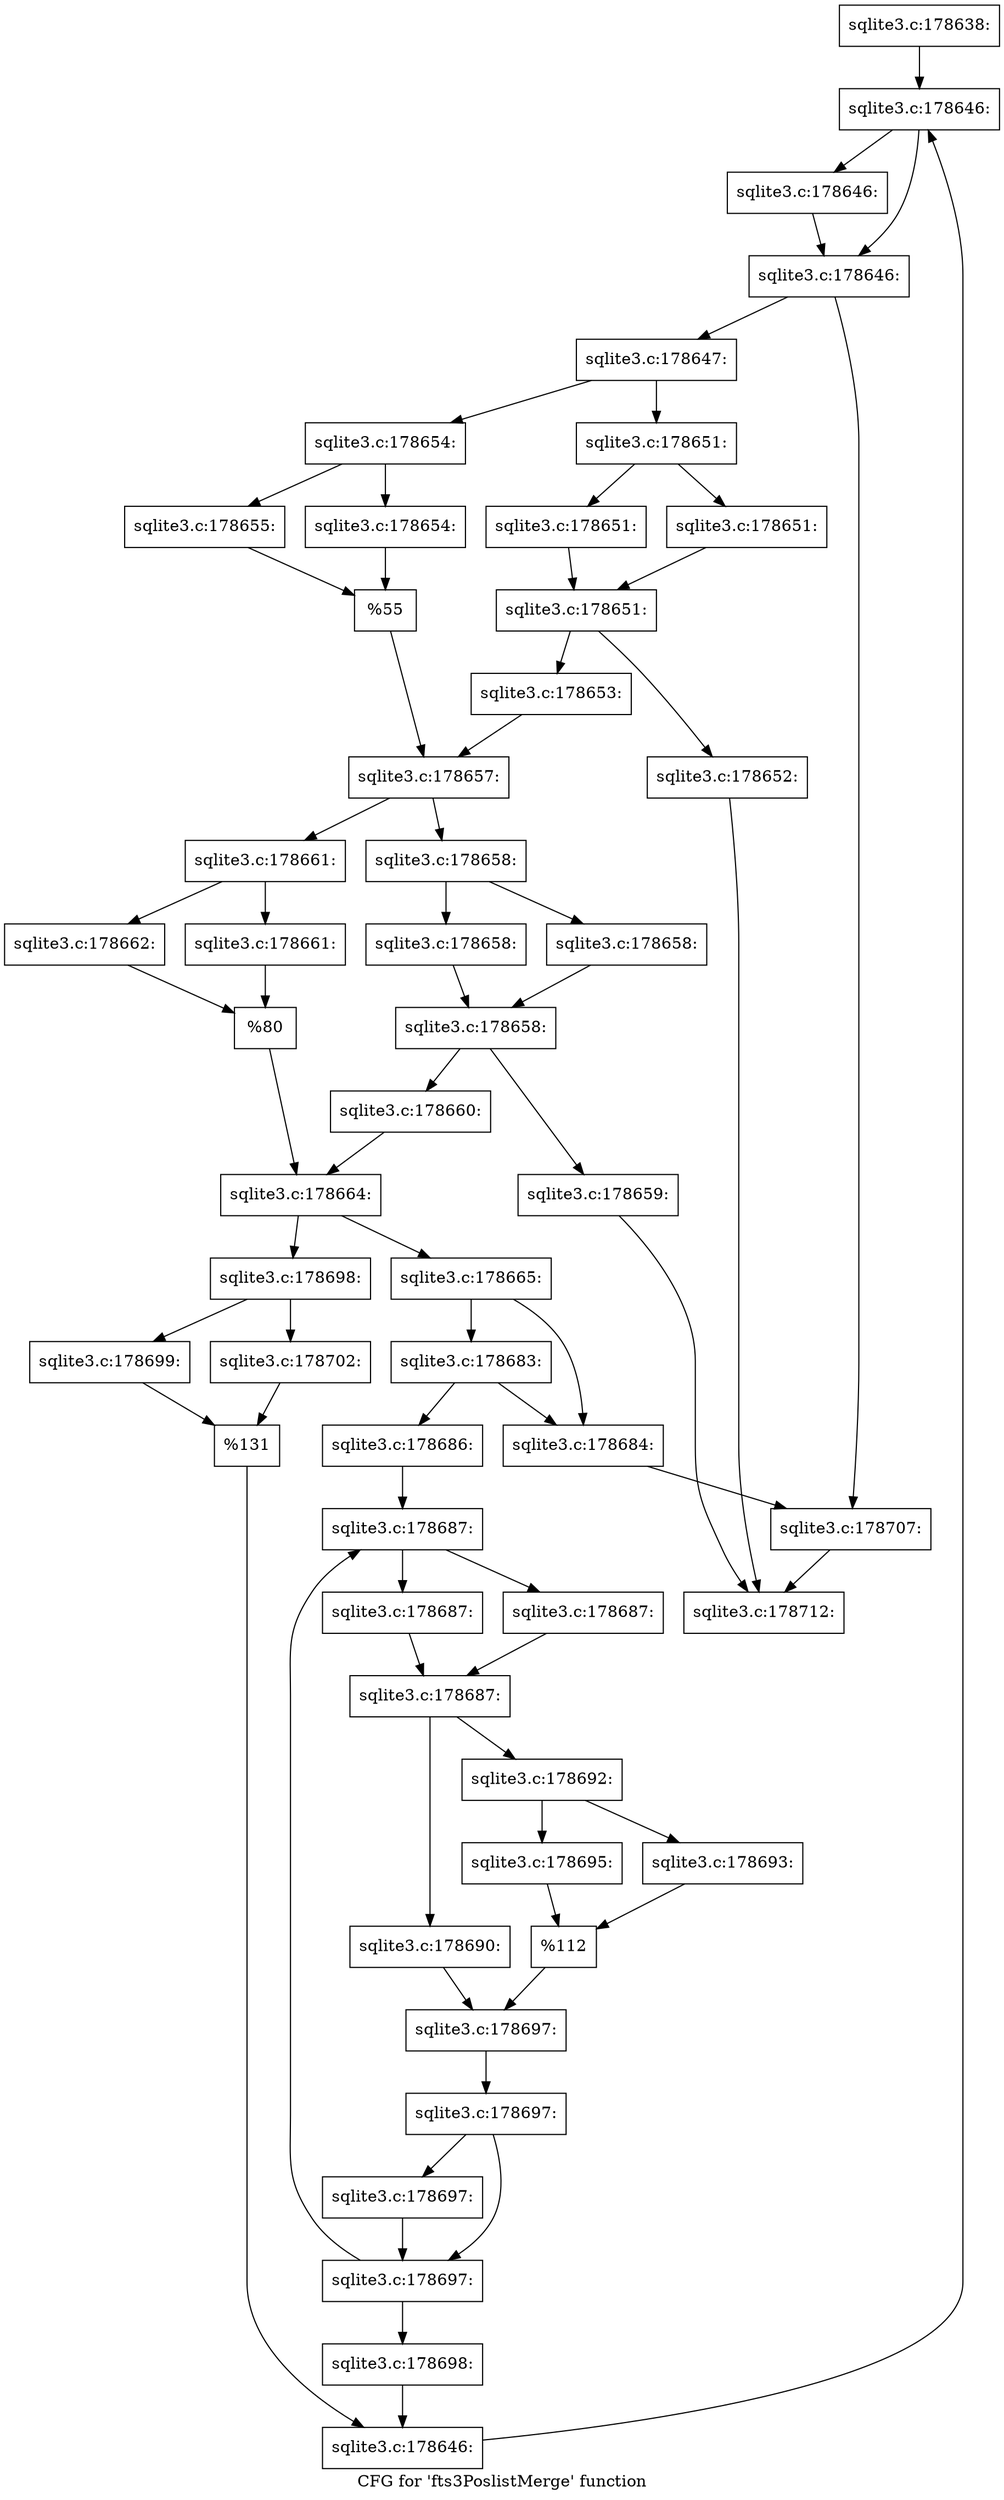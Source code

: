 digraph "CFG for 'fts3PoslistMerge' function" {
	label="CFG for 'fts3PoslistMerge' function";

	Node0x55c0faf03620 [shape=record,label="{sqlite3.c:178638:}"];
	Node0x55c0faf03620 -> Node0x55c0faf07da0;
	Node0x55c0faf07da0 [shape=record,label="{sqlite3.c:178646:}"];
	Node0x55c0faf07da0 -> Node0x55c0faf07f80;
	Node0x55c0faf07da0 -> Node0x55c0faf07fd0;
	Node0x55c0faf07fd0 [shape=record,label="{sqlite3.c:178646:}"];
	Node0x55c0faf07fd0 -> Node0x55c0faf07f80;
	Node0x55c0faf07f80 [shape=record,label="{sqlite3.c:178646:}"];
	Node0x55c0faf07f80 -> Node0x55c0faf086e0;
	Node0x55c0faf07f80 -> Node0x55c0faf07f00;
	Node0x55c0faf086e0 [shape=record,label="{sqlite3.c:178647:}"];
	Node0x55c0faf086e0 -> Node0x55c0faf08e60;
	Node0x55c0faf086e0 -> Node0x55c0faf08f00;
	Node0x55c0faf08e60 [shape=record,label="{sqlite3.c:178651:}"];
	Node0x55c0faf08e60 -> Node0x55c0faf093b0;
	Node0x55c0faf08e60 -> Node0x55c0faf09400;
	Node0x55c0faf093b0 [shape=record,label="{sqlite3.c:178651:}"];
	Node0x55c0faf093b0 -> Node0x55c0faf09450;
	Node0x55c0faf09400 [shape=record,label="{sqlite3.c:178651:}"];
	Node0x55c0faf09400 -> Node0x55c0faf09450;
	Node0x55c0faf09450 [shape=record,label="{sqlite3.c:178651:}"];
	Node0x55c0faf09450 -> Node0x55c0faf09e70;
	Node0x55c0faf09450 -> Node0x55c0faf09ec0;
	Node0x55c0faf09e70 [shape=record,label="{sqlite3.c:178652:}"];
	Node0x55c0faf09e70 -> Node0x55c0faf037a0;
	Node0x55c0faf09ec0 [shape=record,label="{sqlite3.c:178653:}"];
	Node0x55c0faf09ec0 -> Node0x55c0faf08eb0;
	Node0x55c0faf08f00 [shape=record,label="{sqlite3.c:178654:}"];
	Node0x55c0faf08f00 -> Node0x55c0faf0a450;
	Node0x55c0faf08f00 -> Node0x55c0faf0a4f0;
	Node0x55c0faf0a450 [shape=record,label="{sqlite3.c:178654:}"];
	Node0x55c0faf0a450 -> Node0x55c0faf0a4a0;
	Node0x55c0faf0a4f0 [shape=record,label="{sqlite3.c:178655:}"];
	Node0x55c0faf0a4f0 -> Node0x55c0faf0a4a0;
	Node0x55c0faf0a4a0 [shape=record,label="{%55}"];
	Node0x55c0faf0a4a0 -> Node0x55c0faf08eb0;
	Node0x55c0faf08eb0 [shape=record,label="{sqlite3.c:178657:}"];
	Node0x55c0faf08eb0 -> Node0x55c0faf0ad20;
	Node0x55c0faf08eb0 -> Node0x55c0faf0adc0;
	Node0x55c0faf0ad20 [shape=record,label="{sqlite3.c:178658:}"];
	Node0x55c0faf0ad20 -> Node0x55c0faf0b270;
	Node0x55c0faf0ad20 -> Node0x55c0faf0b2c0;
	Node0x55c0faf0b270 [shape=record,label="{sqlite3.c:178658:}"];
	Node0x55c0faf0b270 -> Node0x55c0faf0b310;
	Node0x55c0faf0b2c0 [shape=record,label="{sqlite3.c:178658:}"];
	Node0x55c0faf0b2c0 -> Node0x55c0faf0b310;
	Node0x55c0faf0b310 [shape=record,label="{sqlite3.c:178658:}"];
	Node0x55c0faf0b310 -> Node0x55c0faf0bd30;
	Node0x55c0faf0b310 -> Node0x55c0faf0bd80;
	Node0x55c0faf0bd30 [shape=record,label="{sqlite3.c:178659:}"];
	Node0x55c0faf0bd30 -> Node0x55c0faf037a0;
	Node0x55c0faf0bd80 [shape=record,label="{sqlite3.c:178660:}"];
	Node0x55c0faf0bd80 -> Node0x55c0faf0ad70;
	Node0x55c0faf0adc0 [shape=record,label="{sqlite3.c:178661:}"];
	Node0x55c0faf0adc0 -> Node0x55c0faf0c310;
	Node0x55c0faf0adc0 -> Node0x55c0faf0c3b0;
	Node0x55c0faf0c310 [shape=record,label="{sqlite3.c:178661:}"];
	Node0x55c0faf0c310 -> Node0x55c0faf0c360;
	Node0x55c0faf0c3b0 [shape=record,label="{sqlite3.c:178662:}"];
	Node0x55c0faf0c3b0 -> Node0x55c0faf0c360;
	Node0x55c0faf0c360 [shape=record,label="{%80}"];
	Node0x55c0faf0c360 -> Node0x55c0faf0ad70;
	Node0x55c0faf0ad70 [shape=record,label="{sqlite3.c:178664:}"];
	Node0x55c0faf0ad70 -> Node0x55c0faf0cbe0;
	Node0x55c0faf0ad70 -> Node0x55c0faf0cc80;
	Node0x55c0faf0cbe0 [shape=record,label="{sqlite3.c:178665:}"];
	Node0x55c0faf0cbe0 -> Node0x55c0f6b18f00;
	Node0x55c0faf0cbe0 -> Node0x55c0faf0e540;
	Node0x55c0faf0e540 [shape=record,label="{sqlite3.c:178683:}"];
	Node0x55c0faf0e540 -> Node0x55c0f6b18f00;
	Node0x55c0faf0e540 -> Node0x55c0f6b7b480;
	Node0x55c0f6b18f00 [shape=record,label="{sqlite3.c:178684:}"];
	Node0x55c0f6b18f00 -> Node0x55c0faf07f00;
	Node0x55c0f6b7b480 [shape=record,label="{sqlite3.c:178686:}"];
	Node0x55c0f6b7b480 -> Node0x55c0faf0f930;
	Node0x55c0faf0f930 [shape=record,label="{sqlite3.c:178687:}"];
	Node0x55c0faf0f930 -> Node0x55c0f6b7b340;
	Node0x55c0faf0f930 -> Node0x55c0faf0fef0;
	Node0x55c0f6b7b340 [shape=record,label="{sqlite3.c:178687:}"];
	Node0x55c0f6b7b340 -> Node0x55c0faf0ff40;
	Node0x55c0faf0fef0 [shape=record,label="{sqlite3.c:178687:}"];
	Node0x55c0faf0fef0 -> Node0x55c0faf0ff40;
	Node0x55c0faf0ff40 [shape=record,label="{sqlite3.c:178687:}"];
	Node0x55c0faf0ff40 -> Node0x55c0faf10510;
	Node0x55c0faf0ff40 -> Node0x55c0faf105b0;
	Node0x55c0faf10510 [shape=record,label="{sqlite3.c:178690:}"];
	Node0x55c0faf10510 -> Node0x55c0faf10560;
	Node0x55c0faf105b0 [shape=record,label="{sqlite3.c:178692:}"];
	Node0x55c0faf105b0 -> Node0x55c0f6b7b430;
	Node0x55c0faf105b0 -> Node0x55c0faf11230;
	Node0x55c0f6b7b430 [shape=record,label="{sqlite3.c:178693:}"];
	Node0x55c0f6b7b430 -> Node0x55c0faf10d40;
	Node0x55c0faf11230 [shape=record,label="{sqlite3.c:178695:}"];
	Node0x55c0faf11230 -> Node0x55c0faf10d40;
	Node0x55c0faf10d40 [shape=record,label="{%112}"];
	Node0x55c0faf10d40 -> Node0x55c0faf10560;
	Node0x55c0faf10560 [shape=record,label="{sqlite3.c:178697:}"];
	Node0x55c0faf10560 -> Node0x55c0faf0f8e0;
	Node0x55c0faf0f8e0 [shape=record,label="{sqlite3.c:178697:}"];
	Node0x55c0faf0f8e0 -> Node0x55c0faf119e0;
	Node0x55c0faf0f8e0 -> Node0x55c0faf11a30;
	Node0x55c0faf11a30 [shape=record,label="{sqlite3.c:178697:}"];
	Node0x55c0faf11a30 -> Node0x55c0faf119e0;
	Node0x55c0faf119e0 [shape=record,label="{sqlite3.c:178697:}"];
	Node0x55c0faf119e0 -> Node0x55c0faf0f930;
	Node0x55c0faf119e0 -> Node0x55c0faf0f890;
	Node0x55c0faf0f890 [shape=record,label="{sqlite3.c:178698:}"];
	Node0x55c0faf0f890 -> Node0x55c0faf0cc30;
	Node0x55c0faf0cc80 [shape=record,label="{sqlite3.c:178698:}"];
	Node0x55c0faf0cc80 -> Node0x55c0faf12110;
	Node0x55c0faf0cc80 -> Node0x55c0faf121b0;
	Node0x55c0faf12110 [shape=record,label="{sqlite3.c:178699:}"];
	Node0x55c0faf12110 -> Node0x55c0faf12160;
	Node0x55c0faf121b0 [shape=record,label="{sqlite3.c:178702:}"];
	Node0x55c0faf121b0 -> Node0x55c0faf12160;
	Node0x55c0faf12160 [shape=record,label="{%131}"];
	Node0x55c0faf12160 -> Node0x55c0faf0cc30;
	Node0x55c0faf0cc30 [shape=record,label="{sqlite3.c:178646:}"];
	Node0x55c0faf0cc30 -> Node0x55c0faf07da0;
	Node0x55c0faf07f00 [shape=record,label="{sqlite3.c:178707:}"];
	Node0x55c0faf07f00 -> Node0x55c0faf037a0;
	Node0x55c0faf037a0 [shape=record,label="{sqlite3.c:178712:}"];
}
